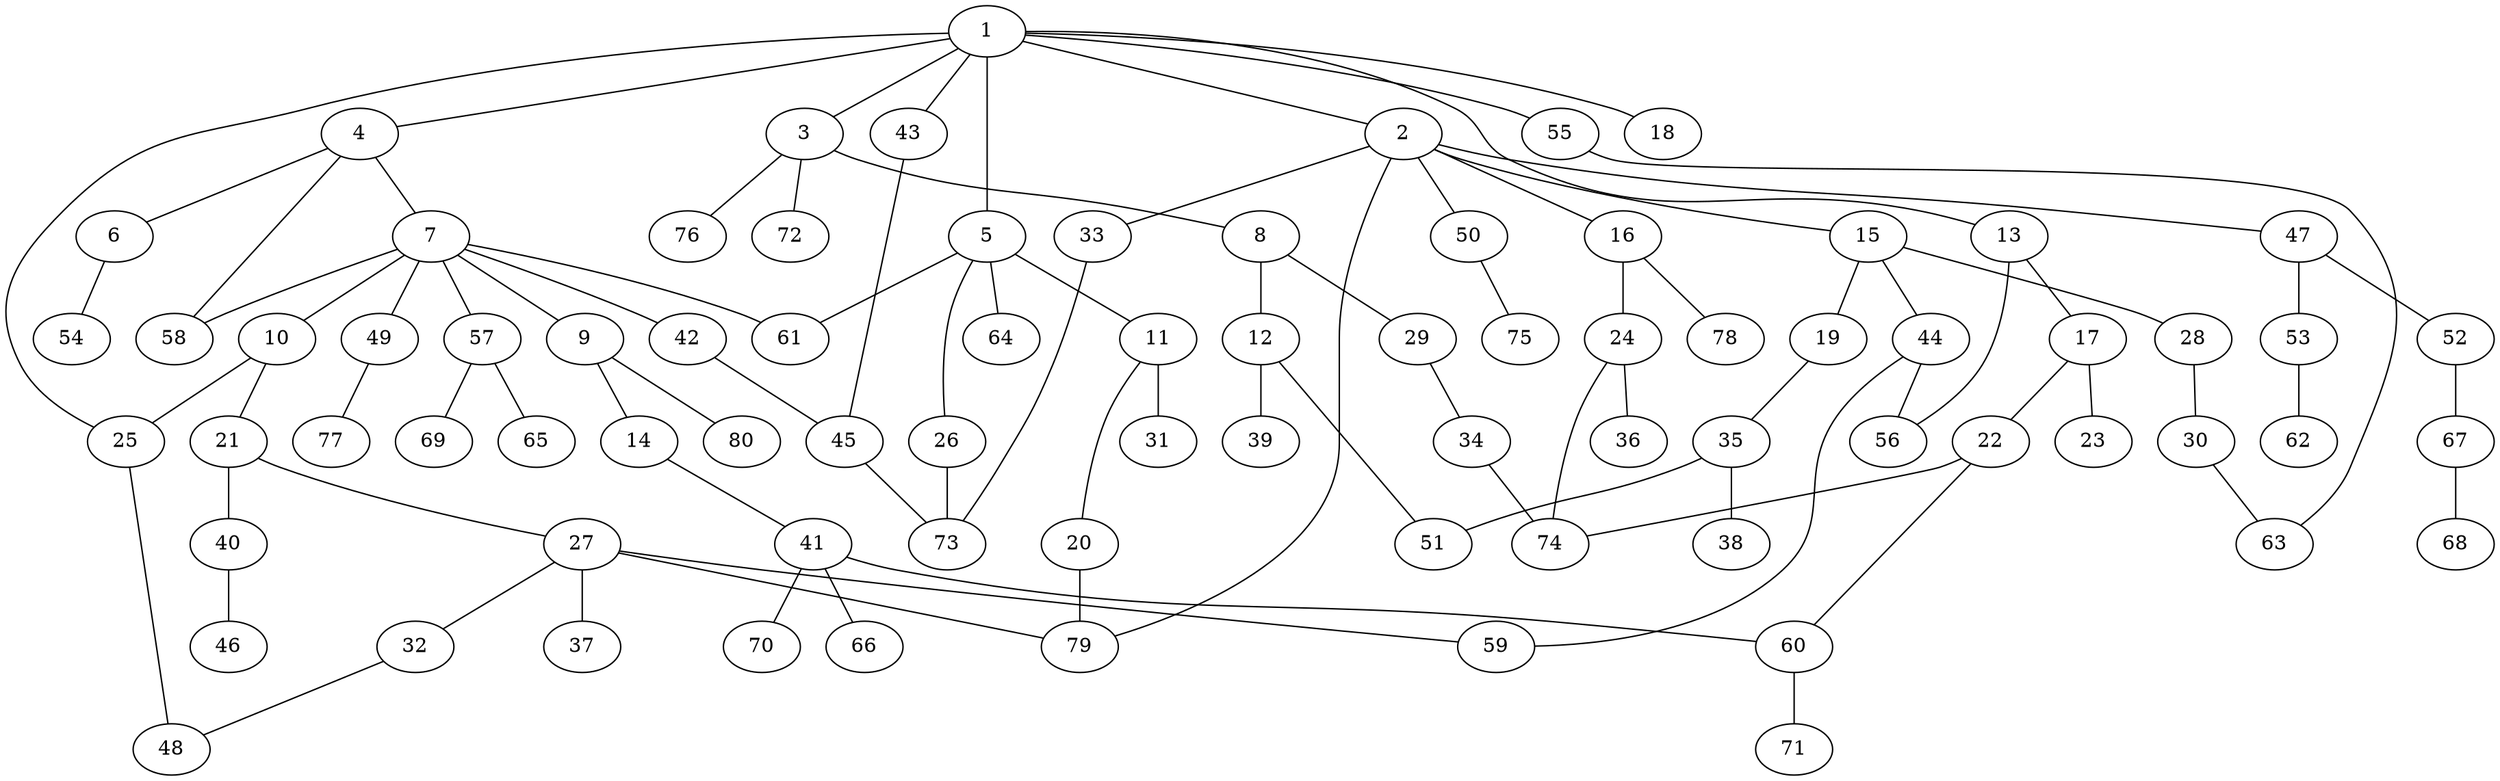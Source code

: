graph graphname {1--2
1--3
1--4
1--5
1--13
1--18
1--25
1--43
1--55
2--15
2--16
2--33
2--47
2--50
2--79
3--8
3--72
3--76
4--6
4--7
4--58
5--11
5--26
5--61
5--64
6--54
7--9
7--10
7--42
7--49
7--57
7--58
7--61
8--12
8--29
9--14
9--80
10--21
10--25
11--20
11--31
12--39
12--51
13--17
13--56
14--41
15--19
15--28
15--44
16--24
16--78
17--22
17--23
19--35
20--79
21--27
21--40
22--60
22--74
24--36
24--74
25--48
26--73
27--32
27--37
27--59
27--79
28--30
29--34
30--63
32--48
33--73
34--74
35--38
35--51
40--46
41--60
41--66
41--70
42--45
43--45
44--56
44--59
45--73
47--52
47--53
49--77
50--75
52--67
53--62
55--63
57--65
57--69
60--71
67--68
}